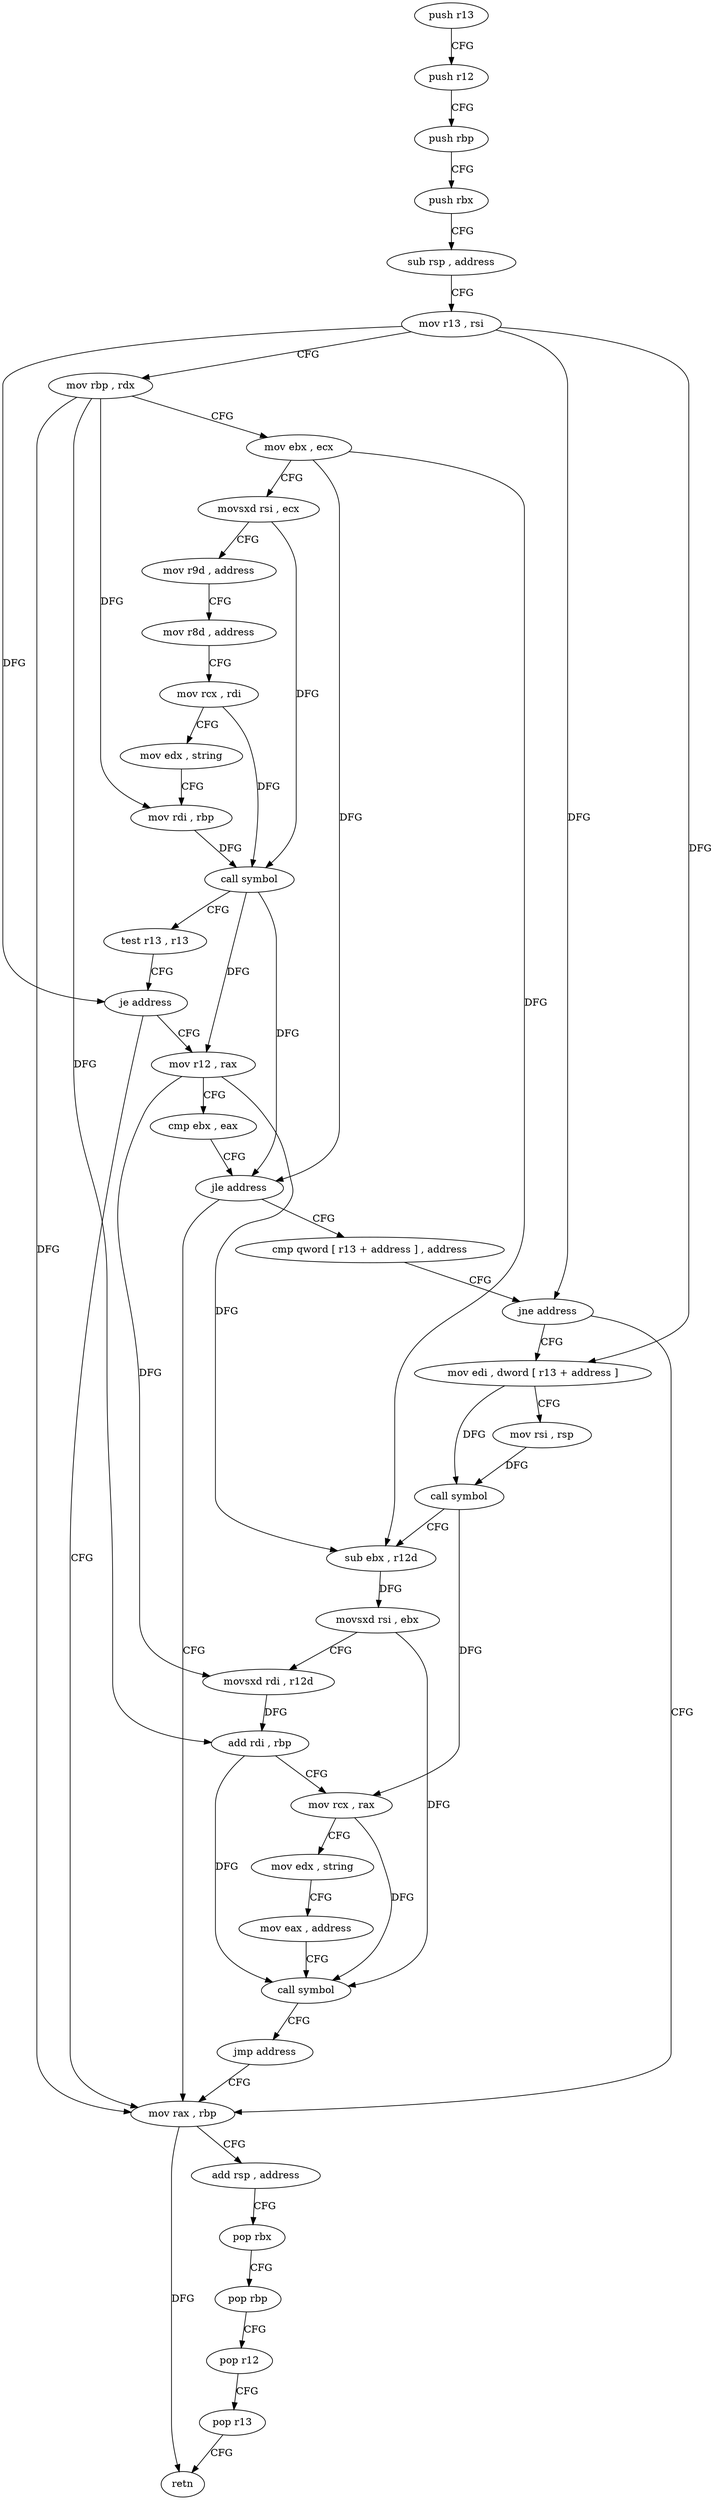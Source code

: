 digraph "func" {
"4298594" [label = "push r13" ]
"4298596" [label = "push r12" ]
"4298598" [label = "push rbp" ]
"4298599" [label = "push rbx" ]
"4298600" [label = "sub rsp , address" ]
"4298604" [label = "mov r13 , rsi" ]
"4298607" [label = "mov rbp , rdx" ]
"4298610" [label = "mov ebx , ecx" ]
"4298612" [label = "movsxd rsi , ecx" ]
"4298615" [label = "mov r9d , address" ]
"4298621" [label = "mov r8d , address" ]
"4298627" [label = "mov rcx , rdi" ]
"4298630" [label = "mov edx , string" ]
"4298635" [label = "mov rdi , rbp" ]
"4298638" [label = "call symbol" ]
"4298643" [label = "test r13 , r13" ]
"4298646" [label = "je address" ]
"4298665" [label = "mov rax , rbp" ]
"4298648" [label = "mov r12 , rax" ]
"4298668" [label = "add rsp , address" ]
"4298672" [label = "pop rbx" ]
"4298673" [label = "pop rbp" ]
"4298674" [label = "pop r12" ]
"4298676" [label = "pop r13" ]
"4298678" [label = "retn" ]
"4298651" [label = "cmp ebx , eax" ]
"4298653" [label = "jle address" ]
"4298655" [label = "cmp qword [ r13 + address ] , address" ]
"4298663" [label = "jne address" ]
"4298679" [label = "mov edi , dword [ r13 + address ]" ]
"4298683" [label = "mov rsi , rsp" ]
"4298686" [label = "call symbol" ]
"4298691" [label = "sub ebx , r12d" ]
"4298694" [label = "movsxd rsi , ebx" ]
"4298697" [label = "movsxd rdi , r12d" ]
"4298700" [label = "add rdi , rbp" ]
"4298703" [label = "mov rcx , rax" ]
"4298706" [label = "mov edx , string" ]
"4298711" [label = "mov eax , address" ]
"4298716" [label = "call symbol" ]
"4298721" [label = "jmp address" ]
"4298594" -> "4298596" [ label = "CFG" ]
"4298596" -> "4298598" [ label = "CFG" ]
"4298598" -> "4298599" [ label = "CFG" ]
"4298599" -> "4298600" [ label = "CFG" ]
"4298600" -> "4298604" [ label = "CFG" ]
"4298604" -> "4298607" [ label = "CFG" ]
"4298604" -> "4298646" [ label = "DFG" ]
"4298604" -> "4298663" [ label = "DFG" ]
"4298604" -> "4298679" [ label = "DFG" ]
"4298607" -> "4298610" [ label = "CFG" ]
"4298607" -> "4298635" [ label = "DFG" ]
"4298607" -> "4298665" [ label = "DFG" ]
"4298607" -> "4298700" [ label = "DFG" ]
"4298610" -> "4298612" [ label = "CFG" ]
"4298610" -> "4298653" [ label = "DFG" ]
"4298610" -> "4298691" [ label = "DFG" ]
"4298612" -> "4298615" [ label = "CFG" ]
"4298612" -> "4298638" [ label = "DFG" ]
"4298615" -> "4298621" [ label = "CFG" ]
"4298621" -> "4298627" [ label = "CFG" ]
"4298627" -> "4298630" [ label = "CFG" ]
"4298627" -> "4298638" [ label = "DFG" ]
"4298630" -> "4298635" [ label = "CFG" ]
"4298635" -> "4298638" [ label = "DFG" ]
"4298638" -> "4298643" [ label = "CFG" ]
"4298638" -> "4298648" [ label = "DFG" ]
"4298638" -> "4298653" [ label = "DFG" ]
"4298643" -> "4298646" [ label = "CFG" ]
"4298646" -> "4298665" [ label = "CFG" ]
"4298646" -> "4298648" [ label = "CFG" ]
"4298665" -> "4298668" [ label = "CFG" ]
"4298665" -> "4298678" [ label = "DFG" ]
"4298648" -> "4298651" [ label = "CFG" ]
"4298648" -> "4298691" [ label = "DFG" ]
"4298648" -> "4298697" [ label = "DFG" ]
"4298668" -> "4298672" [ label = "CFG" ]
"4298672" -> "4298673" [ label = "CFG" ]
"4298673" -> "4298674" [ label = "CFG" ]
"4298674" -> "4298676" [ label = "CFG" ]
"4298676" -> "4298678" [ label = "CFG" ]
"4298651" -> "4298653" [ label = "CFG" ]
"4298653" -> "4298665" [ label = "CFG" ]
"4298653" -> "4298655" [ label = "CFG" ]
"4298655" -> "4298663" [ label = "CFG" ]
"4298663" -> "4298679" [ label = "CFG" ]
"4298663" -> "4298665" [ label = "CFG" ]
"4298679" -> "4298683" [ label = "CFG" ]
"4298679" -> "4298686" [ label = "DFG" ]
"4298683" -> "4298686" [ label = "DFG" ]
"4298686" -> "4298691" [ label = "CFG" ]
"4298686" -> "4298703" [ label = "DFG" ]
"4298691" -> "4298694" [ label = "DFG" ]
"4298694" -> "4298697" [ label = "CFG" ]
"4298694" -> "4298716" [ label = "DFG" ]
"4298697" -> "4298700" [ label = "DFG" ]
"4298700" -> "4298703" [ label = "CFG" ]
"4298700" -> "4298716" [ label = "DFG" ]
"4298703" -> "4298706" [ label = "CFG" ]
"4298703" -> "4298716" [ label = "DFG" ]
"4298706" -> "4298711" [ label = "CFG" ]
"4298711" -> "4298716" [ label = "CFG" ]
"4298716" -> "4298721" [ label = "CFG" ]
"4298721" -> "4298665" [ label = "CFG" ]
}
